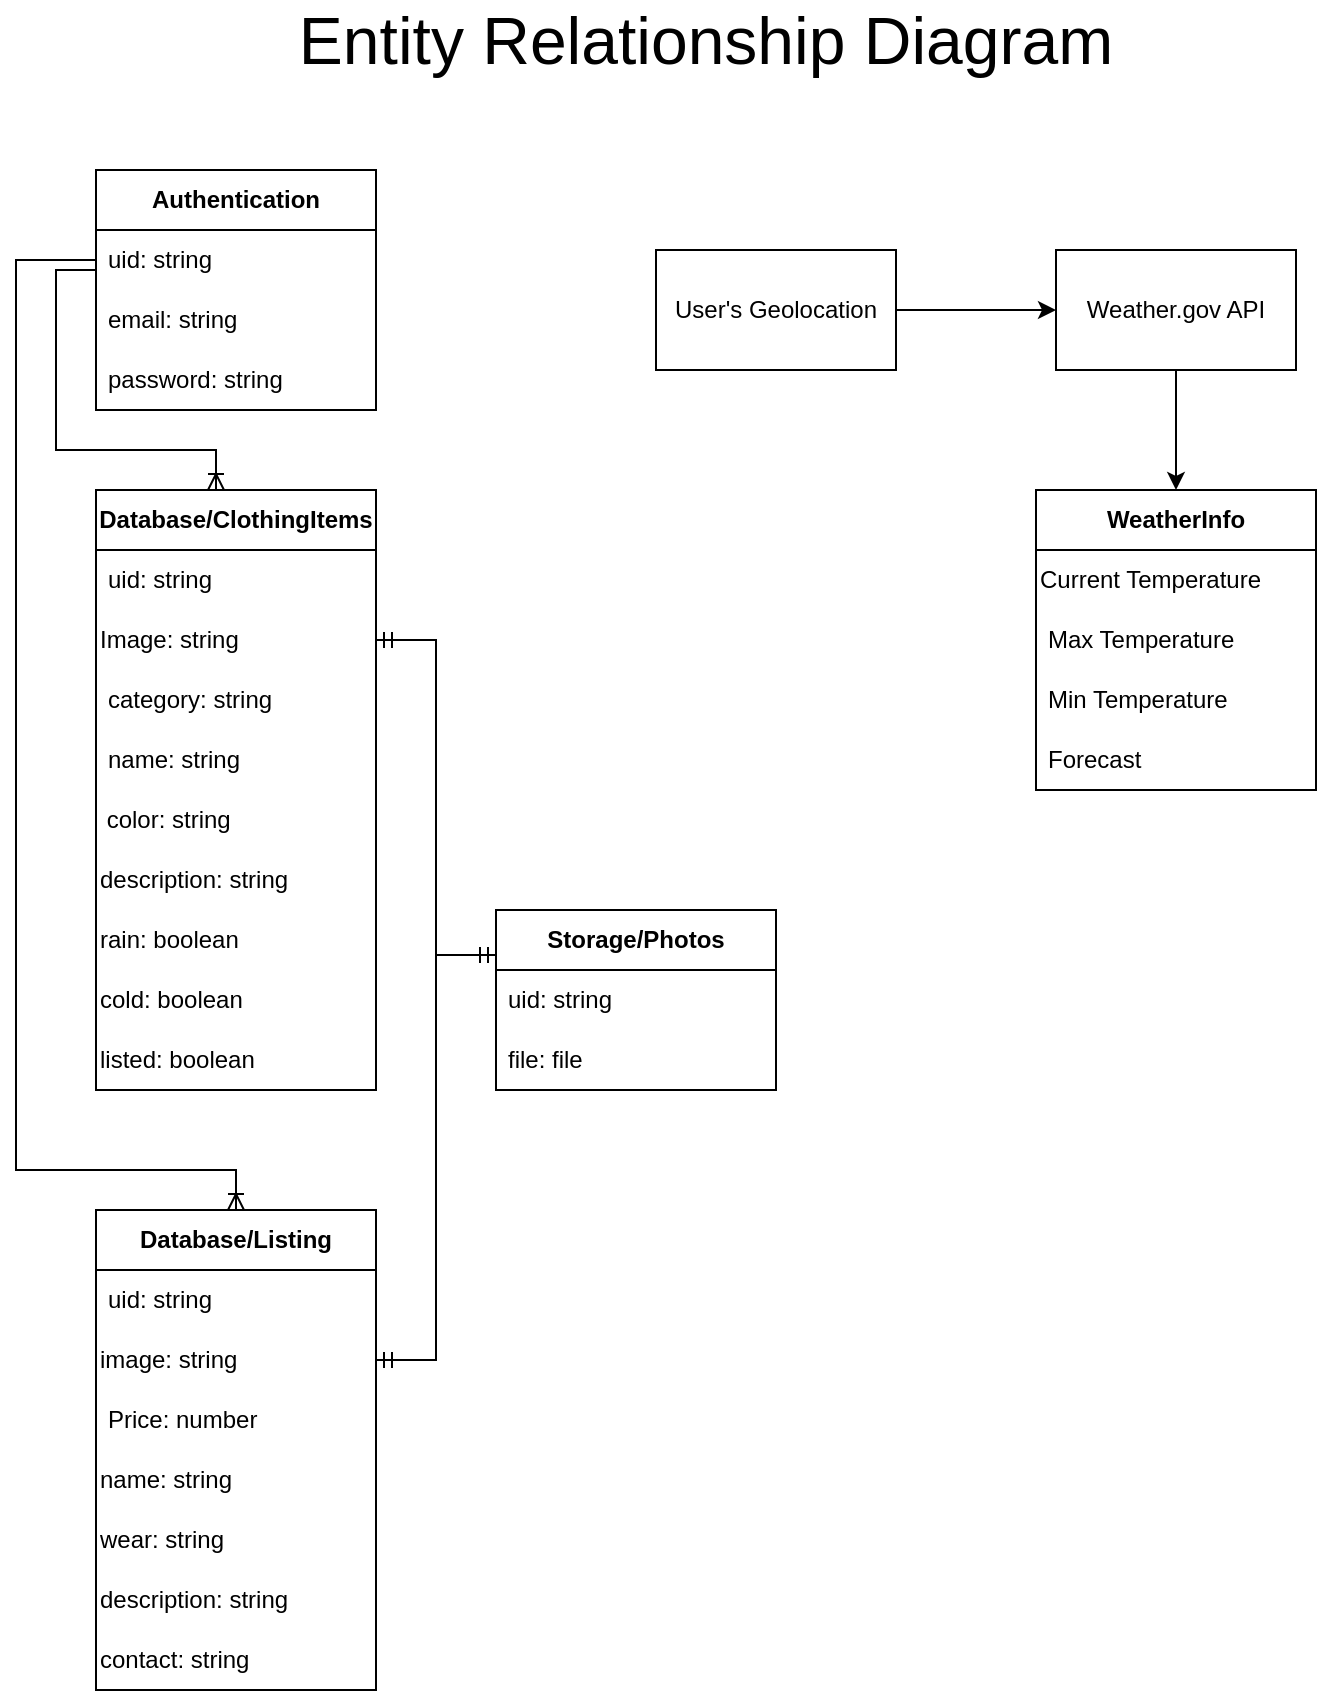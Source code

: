 <mxfile version="20.8.20" type="google"><diagram id="R2lEEEUBdFMjLlhIrx00" name="Page-1"><mxGraphModel grid="1" page="1" gridSize="10" guides="1" tooltips="1" connect="1" arrows="1" fold="1" pageScale="1" pageWidth="850" pageHeight="1100" math="0" shadow="0" extFonts="Permanent Marker^https://fonts.googleapis.com/css?family=Permanent+Marker"><root><mxCell id="0"/><mxCell id="1" parent="0"/><mxCell id="4C3KktMelzfBywLXW0I3-4" value="&lt;b&gt;Authentication&lt;/b&gt;" style="swimlane;fontStyle=0;childLayout=stackLayout;horizontal=1;startSize=30;horizontalStack=0;resizeParent=1;resizeParentMax=0;resizeLast=0;collapsible=1;marginBottom=0;whiteSpace=wrap;html=1;" vertex="1" parent="1"><mxGeometry x="80" y="40" width="140" height="120" as="geometry"/></mxCell><mxCell id="4C3KktMelzfBywLXW0I3-5" value="uid: string" style="text;strokeColor=none;fillColor=none;align=left;verticalAlign=middle;spacingLeft=4;spacingRight=4;overflow=hidden;points=[[0,0.5],[1,0.5]];portConstraint=eastwest;rotatable=0;whiteSpace=wrap;html=1;" vertex="1" parent="4C3KktMelzfBywLXW0I3-4"><mxGeometry y="30" width="140" height="30" as="geometry"/></mxCell><mxCell id="4C3KktMelzfBywLXW0I3-6" value="email: string" style="text;strokeColor=none;fillColor=none;align=left;verticalAlign=middle;spacingLeft=4;spacingRight=4;overflow=hidden;points=[[0,0.5],[1,0.5]];portConstraint=eastwest;rotatable=0;whiteSpace=wrap;html=1;" vertex="1" parent="4C3KktMelzfBywLXW0I3-4"><mxGeometry y="60" width="140" height="30" as="geometry"/></mxCell><mxCell id="4C3KktMelzfBywLXW0I3-7" value="password: string" style="text;strokeColor=none;fillColor=none;align=left;verticalAlign=middle;spacingLeft=4;spacingRight=4;overflow=hidden;points=[[0,0.5],[1,0.5]];portConstraint=eastwest;rotatable=0;whiteSpace=wrap;html=1;" vertex="1" parent="4C3KktMelzfBywLXW0I3-4"><mxGeometry y="90" width="140" height="30" as="geometry"/></mxCell><mxCell id="4C3KktMelzfBywLXW0I3-8" value="&lt;b&gt;Database/ClothingItems&lt;/b&gt;" style="swimlane;fontStyle=0;childLayout=stackLayout;horizontal=1;startSize=30;horizontalStack=0;resizeParent=1;resizeParentMax=0;resizeLast=0;collapsible=1;marginBottom=0;whiteSpace=wrap;html=1;" vertex="1" parent="1"><mxGeometry x="80" y="200" width="140" height="300" as="geometry"><mxRectangle x="80" y="200" width="120" height="30" as="alternateBounds"/></mxGeometry></mxCell><mxCell id="4C3KktMelzfBywLXW0I3-9" value="uid: string" style="text;strokeColor=none;fillColor=none;align=left;verticalAlign=middle;spacingLeft=4;spacingRight=4;overflow=hidden;points=[[0,0.5],[1,0.5]];portConstraint=eastwest;rotatable=0;whiteSpace=wrap;html=1;" vertex="1" parent="4C3KktMelzfBywLXW0I3-8"><mxGeometry y="30" width="140" height="30" as="geometry"/></mxCell><mxCell id="4C3KktMelzfBywLXW0I3-22" value="Image: string" style="text;html=1;strokeColor=none;fillColor=none;align=left;verticalAlign=middle;whiteSpace=wrap;rounded=0;" vertex="1" parent="4C3KktMelzfBywLXW0I3-8"><mxGeometry y="60" width="140" height="30" as="geometry"/></mxCell><mxCell id="4C3KktMelzfBywLXW0I3-10" value="category: string" style="text;strokeColor=none;fillColor=none;align=left;verticalAlign=middle;spacingLeft=4;spacingRight=4;overflow=hidden;points=[[0,0.5],[1,0.5]];portConstraint=eastwest;rotatable=0;whiteSpace=wrap;html=1;" vertex="1" parent="4C3KktMelzfBywLXW0I3-8"><mxGeometry y="90" width="140" height="30" as="geometry"/></mxCell><mxCell id="4C3KktMelzfBywLXW0I3-11" value="name: string" style="text;strokeColor=none;fillColor=none;align=left;verticalAlign=middle;spacingLeft=4;spacingRight=4;overflow=hidden;points=[[0,0.5],[1,0.5]];portConstraint=eastwest;rotatable=0;whiteSpace=wrap;html=1;" vertex="1" parent="4C3KktMelzfBywLXW0I3-8"><mxGeometry y="120" width="140" height="30" as="geometry"/></mxCell><mxCell id="4C3KktMelzfBywLXW0I3-18" value="&amp;nbsp;color: string" style="text;html=1;strokeColor=none;fillColor=none;align=left;verticalAlign=middle;whiteSpace=wrap;rounded=0;" vertex="1" parent="4C3KktMelzfBywLXW0I3-8"><mxGeometry y="150" width="140" height="30" as="geometry"/></mxCell><mxCell id="4C3KktMelzfBywLXW0I3-20" value="description: string" style="text;html=1;strokeColor=none;fillColor=none;align=left;verticalAlign=middle;whiteSpace=wrap;rounded=0;" vertex="1" parent="4C3KktMelzfBywLXW0I3-8"><mxGeometry y="180" width="140" height="30" as="geometry"/></mxCell><mxCell id="4C3KktMelzfBywLXW0I3-45" value="rain: boolean" style="text;html=1;strokeColor=none;fillColor=none;align=left;verticalAlign=middle;whiteSpace=wrap;rounded=0;" vertex="1" parent="4C3KktMelzfBywLXW0I3-8"><mxGeometry y="210" width="140" height="30" as="geometry"/></mxCell><mxCell id="4C3KktMelzfBywLXW0I3-46" value="cold: boolean" style="text;html=1;strokeColor=none;fillColor=none;align=left;verticalAlign=middle;whiteSpace=wrap;rounded=0;" vertex="1" parent="4C3KktMelzfBywLXW0I3-8"><mxGeometry y="240" width="140" height="30" as="geometry"/></mxCell><mxCell id="4C3KktMelzfBywLXW0I3-21" value="listed: boolean" style="text;html=1;strokeColor=none;fillColor=none;align=left;verticalAlign=middle;whiteSpace=wrap;rounded=0;" vertex="1" parent="4C3KktMelzfBywLXW0I3-8"><mxGeometry y="270" width="140" height="30" as="geometry"/></mxCell><mxCell id="4C3KktMelzfBywLXW0I3-24" value="&lt;b&gt;Storage/Photos&lt;/b&gt;" style="swimlane;fontStyle=0;childLayout=stackLayout;horizontal=1;startSize=30;horizontalStack=0;resizeParent=1;resizeParentMax=0;resizeLast=0;collapsible=1;marginBottom=0;whiteSpace=wrap;html=1;" vertex="1" parent="1"><mxGeometry x="280" y="410" width="140" height="90" as="geometry"/></mxCell><mxCell id="4C3KktMelzfBywLXW0I3-25" value="uid: string" style="text;strokeColor=none;fillColor=none;align=left;verticalAlign=middle;spacingLeft=4;spacingRight=4;overflow=hidden;points=[[0,0.5],[1,0.5]];portConstraint=eastwest;rotatable=0;whiteSpace=wrap;html=1;" vertex="1" parent="4C3KktMelzfBywLXW0I3-24"><mxGeometry y="30" width="140" height="30" as="geometry"/></mxCell><mxCell id="4C3KktMelzfBywLXW0I3-26" value="file: file" style="text;strokeColor=none;fillColor=none;align=left;verticalAlign=middle;spacingLeft=4;spacingRight=4;overflow=hidden;points=[[0,0.5],[1,0.5]];portConstraint=eastwest;rotatable=0;whiteSpace=wrap;html=1;" vertex="1" parent="4C3KktMelzfBywLXW0I3-24"><mxGeometry y="60" width="140" height="30" as="geometry"/></mxCell><mxCell id="4C3KktMelzfBywLXW0I3-34" value="&lt;b&gt;Database/Listing&lt;/b&gt;" style="swimlane;fontStyle=0;childLayout=stackLayout;horizontal=1;startSize=30;horizontalStack=0;resizeParent=1;resizeParentMax=0;resizeLast=0;collapsible=1;marginBottom=0;whiteSpace=wrap;html=1;" vertex="1" parent="1"><mxGeometry x="80" y="560" width="140" height="240" as="geometry"/></mxCell><mxCell id="4C3KktMelzfBywLXW0I3-35" value="uid: string" style="text;strokeColor=none;fillColor=none;align=left;verticalAlign=middle;spacingLeft=4;spacingRight=4;overflow=hidden;points=[[0,0.5],[1,0.5]];portConstraint=eastwest;rotatable=0;whiteSpace=wrap;html=1;" vertex="1" parent="4C3KktMelzfBywLXW0I3-34"><mxGeometry y="30" width="140" height="30" as="geometry"/></mxCell><mxCell id="4C3KktMelzfBywLXW0I3-42" value="image: string" style="text;html=1;strokeColor=none;fillColor=none;align=left;verticalAlign=middle;whiteSpace=wrap;rounded=0;" vertex="1" parent="4C3KktMelzfBywLXW0I3-34"><mxGeometry y="60" width="140" height="30" as="geometry"/></mxCell><mxCell id="4C3KktMelzfBywLXW0I3-37" value="Price: number" style="text;strokeColor=none;fillColor=none;align=left;verticalAlign=middle;spacingLeft=4;spacingRight=4;overflow=hidden;points=[[0,0.5],[1,0.5]];portConstraint=eastwest;rotatable=0;whiteSpace=wrap;html=1;" vertex="1" parent="4C3KktMelzfBywLXW0I3-34"><mxGeometry y="90" width="140" height="30" as="geometry"/></mxCell><mxCell id="4C3KktMelzfBywLXW0I3-39" value="name: string" style="text;html=1;strokeColor=none;fillColor=none;align=left;verticalAlign=middle;whiteSpace=wrap;rounded=0;" vertex="1" parent="4C3KktMelzfBywLXW0I3-34"><mxGeometry y="120" width="140" height="30" as="geometry"/></mxCell><mxCell id="4C3KktMelzfBywLXW0I3-38" value="wear: string" style="text;html=1;strokeColor=none;fillColor=none;align=left;verticalAlign=middle;whiteSpace=wrap;rounded=0;" vertex="1" parent="4C3KktMelzfBywLXW0I3-34"><mxGeometry y="150" width="140" height="30" as="geometry"/></mxCell><mxCell id="4C3KktMelzfBywLXW0I3-40" value="description: string" style="text;html=1;strokeColor=none;fillColor=none;align=left;verticalAlign=middle;whiteSpace=wrap;rounded=0;" vertex="1" parent="4C3KktMelzfBywLXW0I3-34"><mxGeometry y="180" width="140" height="30" as="geometry"/></mxCell><mxCell id="4C3KktMelzfBywLXW0I3-41" value="contact: string" style="text;html=1;strokeColor=none;fillColor=none;align=left;verticalAlign=middle;whiteSpace=wrap;rounded=0;" vertex="1" parent="4C3KktMelzfBywLXW0I3-34"><mxGeometry y="210" width="140" height="30" as="geometry"/></mxCell><mxCell id="4C3KktMelzfBywLXW0I3-50" value="" style="edgeStyle=entityRelationEdgeStyle;fontSize=12;html=1;endArrow=ERmandOne;startArrow=ERmandOne;rounded=0;entryX=0;entryY=0.25;entryDx=0;entryDy=0;" edge="1" parent="1" source="4C3KktMelzfBywLXW0I3-22" target="4C3KktMelzfBywLXW0I3-24"><mxGeometry width="100" height="100" relative="1" as="geometry"><mxPoint x="310" y="520" as="sourcePoint"/><mxPoint x="410" y="420" as="targetPoint"/></mxGeometry></mxCell><mxCell id="4C3KktMelzfBywLXW0I3-51" value="" style="edgeStyle=entityRelationEdgeStyle;fontSize=12;html=1;endArrow=ERmandOne;startArrow=ERmandOne;rounded=0;entryX=0;entryY=0.25;entryDx=0;entryDy=0;" edge="1" parent="1" source="4C3KktMelzfBywLXW0I3-42" target="4C3KktMelzfBywLXW0I3-24"><mxGeometry width="100" height="100" relative="1" as="geometry"><mxPoint x="310" y="520" as="sourcePoint"/><mxPoint x="410" y="420" as="targetPoint"/></mxGeometry></mxCell><mxCell id="4C3KktMelzfBywLXW0I3-53" value="" style="fontSize=12;html=1;endArrow=ERoneToMany;rounded=0;edgeStyle=orthogonalEdgeStyle;" edge="1" parent="1" source="4C3KktMelzfBywLXW0I3-5"><mxGeometry width="100" height="100" relative="1" as="geometry"><mxPoint x="70" y="90" as="sourcePoint"/><mxPoint x="140" y="200" as="targetPoint"/><Array as="points"><mxPoint x="60" y="90"/><mxPoint x="60" y="180"/><mxPoint x="140" y="180"/></Array></mxGeometry></mxCell><mxCell id="4C3KktMelzfBywLXW0I3-54" value="" style="fontSize=12;html=1;endArrow=ERoneToMany;rounded=0;edgeStyle=orthogonalEdgeStyle;entryX=0.5;entryY=0;entryDx=0;entryDy=0;exitX=0;exitY=0.5;exitDx=0;exitDy=0;" edge="1" parent="1" source="4C3KktMelzfBywLXW0I3-5" target="4C3KktMelzfBywLXW0I3-34"><mxGeometry width="100" height="100" relative="1" as="geometry"><mxPoint x="60" y="50" as="sourcePoint"/><mxPoint x="140" y="540" as="targetPoint"/><Array as="points"><mxPoint x="40" y="85"/><mxPoint x="40" y="540"/><mxPoint x="150" y="540"/></Array></mxGeometry></mxCell><mxCell id="pqfxyqcp-5SluYYmyEwm-1" value="&lt;b&gt;WeatherInfo&lt;/b&gt;" style="swimlane;fontStyle=0;childLayout=stackLayout;horizontal=1;startSize=30;horizontalStack=0;resizeParent=1;resizeParentMax=0;resizeLast=0;collapsible=1;marginBottom=0;whiteSpace=wrap;html=1;" vertex="1" parent="1"><mxGeometry x="550" y="200" width="140" height="150" as="geometry"/></mxCell><mxCell id="pqfxyqcp-5SluYYmyEwm-6" value="Current Temperature" style="text;html=1;strokeColor=none;fillColor=none;align=left;verticalAlign=middle;whiteSpace=wrap;rounded=0;" vertex="1" parent="pqfxyqcp-5SluYYmyEwm-1"><mxGeometry y="30" width="140" height="30" as="geometry"/></mxCell><mxCell id="pqfxyqcp-5SluYYmyEwm-2" value="Max Temperature" style="text;strokeColor=none;fillColor=none;align=left;verticalAlign=middle;spacingLeft=4;spacingRight=4;overflow=hidden;points=[[0,0.5],[1,0.5]];portConstraint=eastwest;rotatable=0;whiteSpace=wrap;html=1;" vertex="1" parent="pqfxyqcp-5SluYYmyEwm-1"><mxGeometry y="60" width="140" height="30" as="geometry"/></mxCell><mxCell id="pqfxyqcp-5SluYYmyEwm-3" value="Min Temperature" style="text;strokeColor=none;fillColor=none;align=left;verticalAlign=middle;spacingLeft=4;spacingRight=4;overflow=hidden;points=[[0,0.5],[1,0.5]];portConstraint=eastwest;rotatable=0;whiteSpace=wrap;html=1;" vertex="1" parent="pqfxyqcp-5SluYYmyEwm-1"><mxGeometry y="90" width="140" height="30" as="geometry"/></mxCell><mxCell id="pqfxyqcp-5SluYYmyEwm-4" value="Forecast" style="text;strokeColor=none;fillColor=none;align=left;verticalAlign=middle;spacingLeft=4;spacingRight=4;overflow=hidden;points=[[0,0.5],[1,0.5]];portConstraint=eastwest;rotatable=0;whiteSpace=wrap;html=1;" vertex="1" parent="pqfxyqcp-5SluYYmyEwm-1"><mxGeometry y="120" width="140" height="30" as="geometry"/></mxCell><mxCell id="pqfxyqcp-5SluYYmyEwm-5" value="Weather.gov API" style="rounded=0;whiteSpace=wrap;html=1;" vertex="1" parent="1"><mxGeometry x="560" y="80" width="120" height="60" as="geometry"/></mxCell><mxCell id="pqfxyqcp-5SluYYmyEwm-7" value="User's Geolocation" style="rounded=0;whiteSpace=wrap;html=1;" vertex="1" parent="1"><mxGeometry x="360" y="80" width="120" height="60" as="geometry"/></mxCell><mxCell id="pqfxyqcp-5SluYYmyEwm-8" value="" style="endArrow=classic;html=1;rounded=0;entryX=0;entryY=0.5;entryDx=0;entryDy=0;exitX=1;exitY=0.5;exitDx=0;exitDy=0;" edge="1" parent="1" source="pqfxyqcp-5SluYYmyEwm-7" target="pqfxyqcp-5SluYYmyEwm-5"><mxGeometry width="50" height="50" relative="1" as="geometry"><mxPoint x="480" y="110" as="sourcePoint"/><mxPoint x="530" y="60" as="targetPoint"/></mxGeometry></mxCell><mxCell id="pqfxyqcp-5SluYYmyEwm-10" value="" style="endArrow=classic;html=1;rounded=0;exitX=0.5;exitY=1;exitDx=0;exitDy=0;" edge="1" parent="1" source="pqfxyqcp-5SluYYmyEwm-5"><mxGeometry width="50" height="50" relative="1" as="geometry"><mxPoint x="380" y="260" as="sourcePoint"/><mxPoint x="620" y="200" as="targetPoint"/></mxGeometry></mxCell><mxCell id="xaCUq-I-WMQWw6o_TOul-1" value="Entity Relationship Diagram" style="text;html=1;strokeColor=none;fillColor=none;align=center;verticalAlign=middle;whiteSpace=wrap;rounded=0;fontSize=33;" vertex="1" parent="1"><mxGeometry x="170" y="-40" width="430" height="30" as="geometry"/></mxCell></root></mxGraphModel></diagram></mxfile>